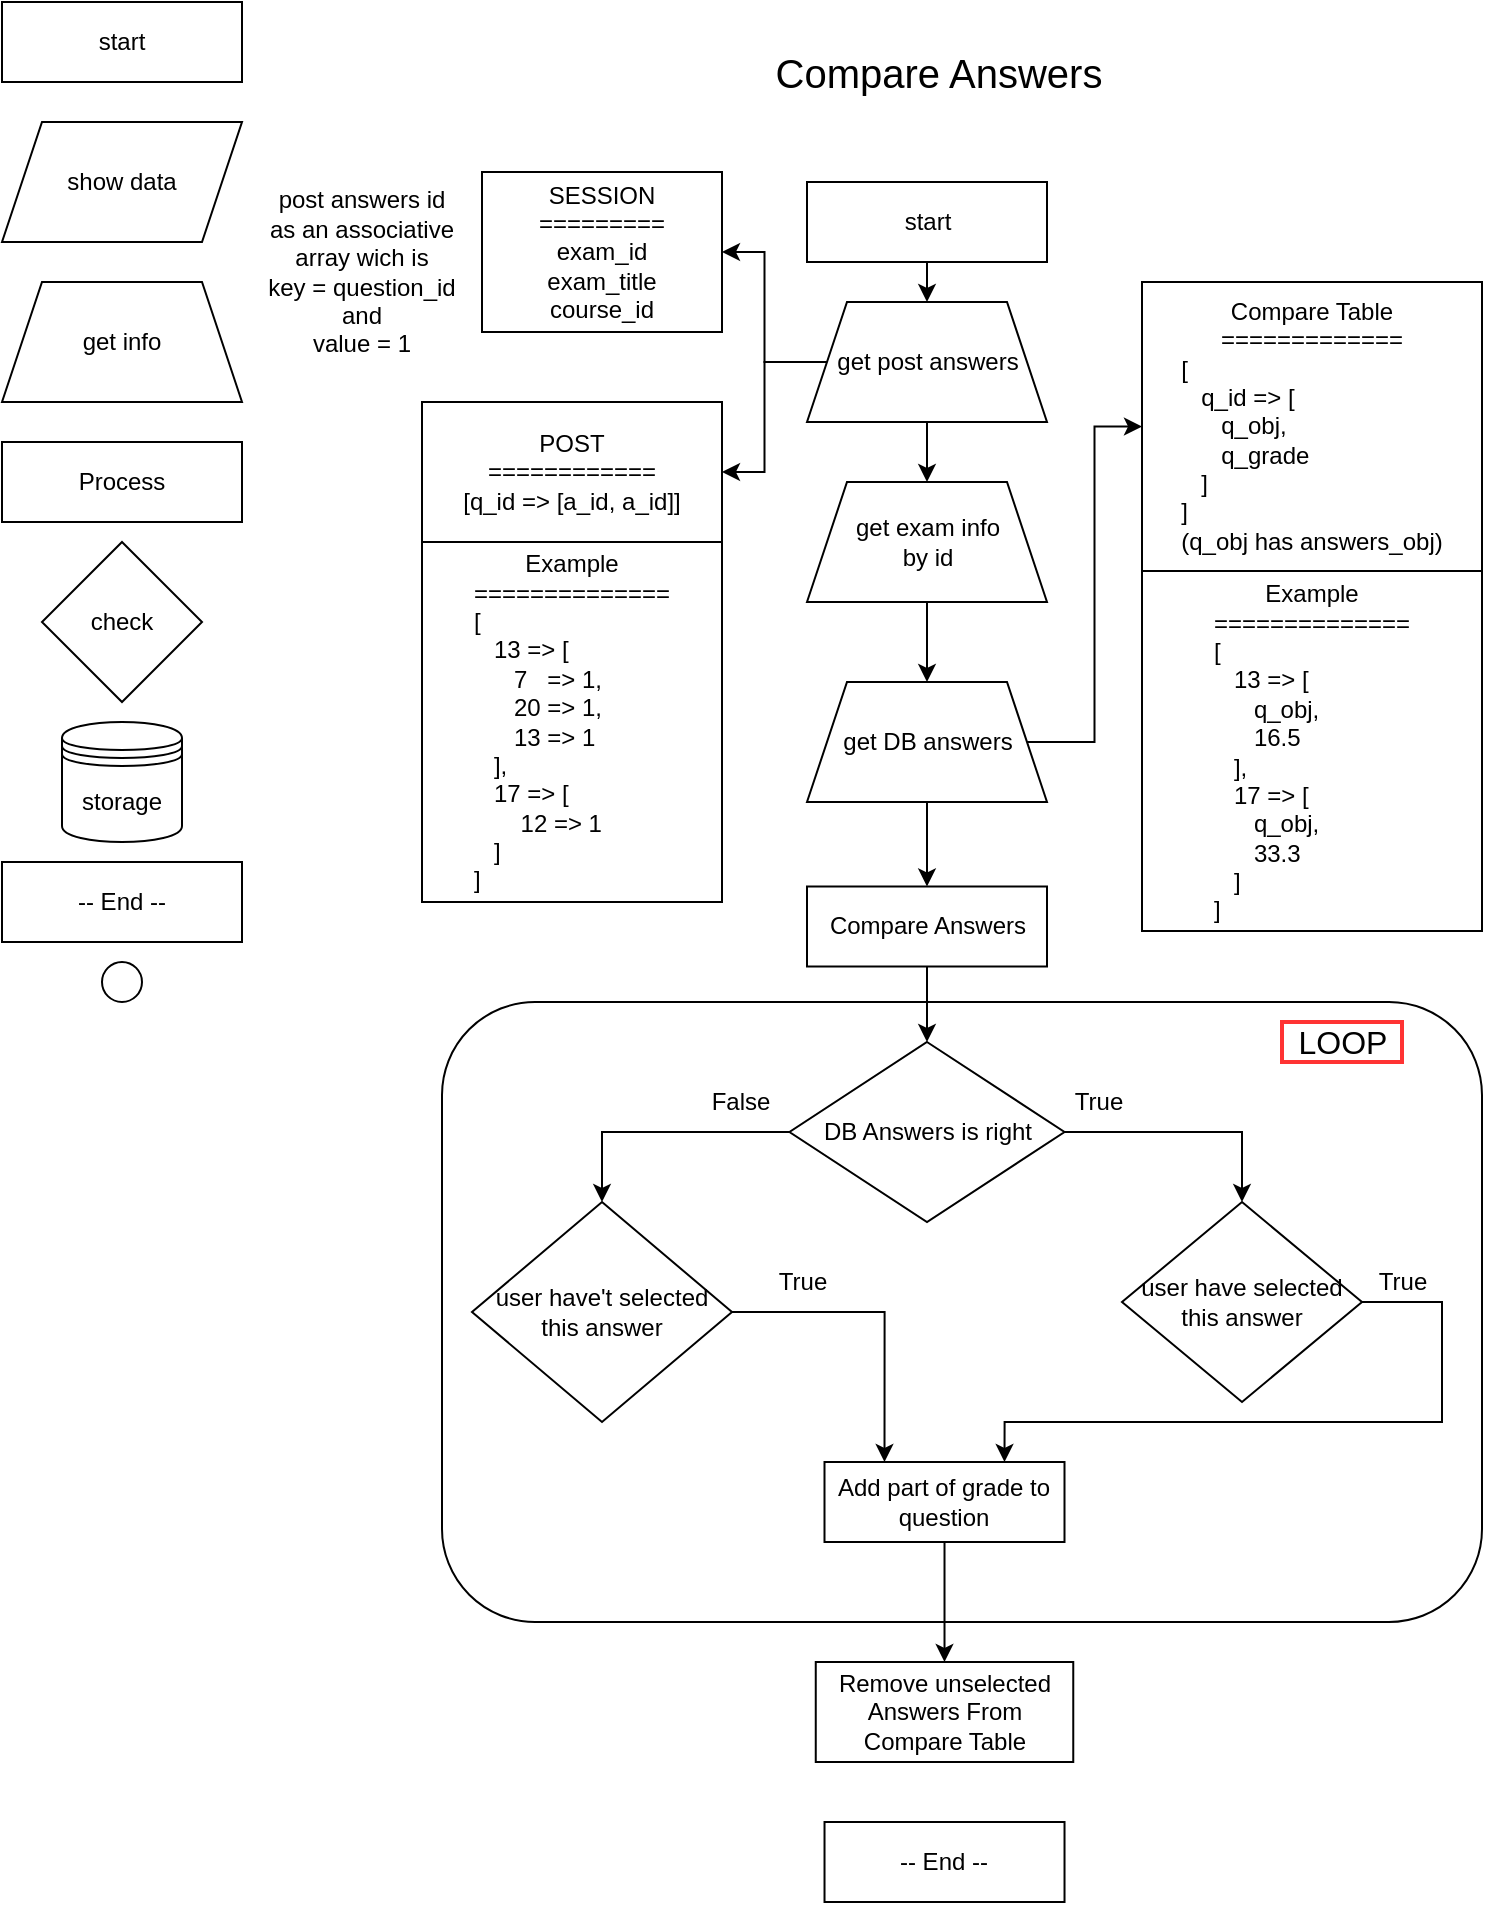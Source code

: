 <mxfile version="14.4.3" type="device" pages="2"><diagram id="WKWZgGN5HJgAfvzmFYy3" name="finish_lecture"><mxGraphModel dx="942" dy="642" grid="1" gridSize="10" guides="1" tooltips="1" connect="1" arrows="1" fold="1" page="1" pageScale="1" pageWidth="3300" pageHeight="2339" math="0" shadow="0"><root><mxCell id="znnGS3HJw2zzWlH5Ht-h-0"/><mxCell id="znnGS3HJw2zzWlH5Ht-h-1" parent="znnGS3HJw2zzWlH5Ht-h-0"/><mxCell id="MWcIAug63bUfPL7JuRaK-38" value="" style="rounded=1;whiteSpace=wrap;html=1;sketch=0;movable=0;resizable=0;rotatable=0;deletable=0;editable=0;connectable=0;" vertex="1" parent="znnGS3HJw2zzWlH5Ht-h-1"><mxGeometry x="230" y="520" width="520" height="310" as="geometry"/></mxCell><mxCell id="OUVyRHDWCVVXeoB0xYrb-0" value="start" style="whiteSpace=wrap;html=1;fontSize=12;glass=0;strokeWidth=1;shadow=0;arcSize=50;" parent="znnGS3HJw2zzWlH5Ht-h-1" vertex="1"><mxGeometry x="10" y="20" width="120" height="40" as="geometry"/></mxCell><mxCell id="OUVyRHDWCVVXeoB0xYrb-1" value="storage" style="shape=datastore;whiteSpace=wrap;html=1;" parent="znnGS3HJw2zzWlH5Ht-h-1" vertex="1"><mxGeometry x="40" y="380" width="60" height="60" as="geometry"/></mxCell><mxCell id="OUVyRHDWCVVXeoB0xYrb-2" value="-- End --" style="whiteSpace=wrap;html=1;fontSize=12;glass=0;strokeWidth=1;shadow=0;arcSize=50;" parent="znnGS3HJw2zzWlH5Ht-h-1" vertex="1"><mxGeometry x="10" y="450" width="120" height="40" as="geometry"/></mxCell><mxCell id="OUVyRHDWCVVXeoB0xYrb-3" value="get info" style="shape=trapezoid;perimeter=trapezoidPerimeter;whiteSpace=wrap;html=1;fixedSize=1;" parent="znnGS3HJw2zzWlH5Ht-h-1" vertex="1"><mxGeometry x="10" y="160" width="120" height="60" as="geometry"/></mxCell><mxCell id="OUVyRHDWCVVXeoB0xYrb-5" value="show data" style="shape=parallelogram;perimeter=parallelogramPerimeter;whiteSpace=wrap;html=1;fixedSize=1;" parent="znnGS3HJw2zzWlH5Ht-h-1" vertex="1"><mxGeometry x="10" y="80" width="120" height="60" as="geometry"/></mxCell><mxCell id="OUVyRHDWCVVXeoB0xYrb-6" value="check" style="rhombus;whiteSpace=wrap;html=1;" parent="znnGS3HJw2zzWlH5Ht-h-1" vertex="1"><mxGeometry x="30" y="290" width="80" height="80" as="geometry"/></mxCell><mxCell id="OUVyRHDWCVVXeoB0xYrb-7" value="" style="ellipse;whiteSpace=wrap;html=1;aspect=fixed;" parent="znnGS3HJw2zzWlH5Ht-h-1" vertex="1"><mxGeometry x="60" y="500" width="20" height="20" as="geometry"/></mxCell><mxCell id="ieFkUIQKcQ3XFK8DOE6F-3" style="edgeStyle=orthogonalEdgeStyle;orthogonalLoop=1;jettySize=auto;html=1;entryX=0.5;entryY=0;entryDx=0;entryDy=0;" parent="znnGS3HJw2zzWlH5Ht-h-1" source="OUVyRHDWCVVXeoB0xYrb-8" target="ieFkUIQKcQ3XFK8DOE6F-2" edge="1"><mxGeometry relative="1" as="geometry"/></mxCell><mxCell id="OUVyRHDWCVVXeoB0xYrb-8" value="start" style="whiteSpace=wrap;html=1;fontSize=12;glass=0;strokeWidth=1;shadow=0;arcSize=50;" parent="znnGS3HJw2zzWlH5Ht-h-1" vertex="1"><mxGeometry x="412.5" y="110" width="120" height="40" as="geometry"/></mxCell><mxCell id="OUVyRHDWCVVXeoB0xYrb-12" value="Process" style="whiteSpace=wrap;html=1;fontSize=12;glass=0;strokeWidth=1;shadow=0;arcSize=0;" parent="znnGS3HJw2zzWlH5Ht-h-1" vertex="1"><mxGeometry x="10" y="240" width="120" height="40" as="geometry"/></mxCell><mxCell id="OUVyRHDWCVVXeoB0xYrb-24" value="Compare Answers" style="text;html=1;strokeColor=none;fillColor=none;align=center;verticalAlign=middle;whiteSpace=wrap;fontSize=20;" parent="znnGS3HJw2zzWlH5Ht-h-1" vertex="1"><mxGeometry x="360" y="30" width="237.25" height="50" as="geometry"/></mxCell><mxCell id="MWcIAug63bUfPL7JuRaK-4" style="edgeStyle=orthogonalEdgeStyle;rounded=0;orthogonalLoop=1;jettySize=auto;html=1;entryX=1;entryY=0.5;entryDx=0;entryDy=0;" edge="1" parent="znnGS3HJw2zzWlH5Ht-h-1" source="ieFkUIQKcQ3XFK8DOE6F-2" target="MWcIAug63bUfPL7JuRaK-0"><mxGeometry relative="1" as="geometry"/></mxCell><mxCell id="MWcIAug63bUfPL7JuRaK-5" style="edgeStyle=orthogonalEdgeStyle;rounded=0;orthogonalLoop=1;jettySize=auto;html=1;entryX=1;entryY=0.5;entryDx=0;entryDy=0;" edge="1" parent="znnGS3HJw2zzWlH5Ht-h-1" source="ieFkUIQKcQ3XFK8DOE6F-2" target="MWcIAug63bUfPL7JuRaK-1"><mxGeometry relative="1" as="geometry"/></mxCell><mxCell id="MWcIAug63bUfPL7JuRaK-17" style="edgeStyle=orthogonalEdgeStyle;rounded=0;orthogonalLoop=1;jettySize=auto;html=1;entryX=0.5;entryY=0;entryDx=0;entryDy=0;" edge="1" parent="znnGS3HJw2zzWlH5Ht-h-1" source="ieFkUIQKcQ3XFK8DOE6F-2" target="MWcIAug63bUfPL7JuRaK-16"><mxGeometry relative="1" as="geometry"/></mxCell><mxCell id="ieFkUIQKcQ3XFK8DOE6F-2" value="get post answers" style="shape=trapezoid;perimeter=trapezoidPerimeter;whiteSpace=wrap;html=1;fixedSize=1;" parent="znnGS3HJw2zzWlH5Ht-h-1" vertex="1"><mxGeometry x="412.5" y="170" width="120" height="60" as="geometry"/></mxCell><mxCell id="ieFkUIQKcQ3XFK8DOE6F-4" value="post answers id&lt;br&gt;as an associative array wich is&lt;br&gt;key = question_id&lt;br&gt;and&lt;br&gt;value = 1" style="text;html=1;strokeColor=none;fillColor=none;align=center;verticalAlign=middle;whiteSpace=wrap;" parent="znnGS3HJw2zzWlH5Ht-h-1" vertex="1"><mxGeometry x="130" y="110" width="120" height="90" as="geometry"/></mxCell><mxCell id="MWcIAug63bUfPL7JuRaK-0" value="SESSION&lt;br&gt;=========&lt;br&gt;exam_id&lt;br&gt;exam_title&lt;br&gt;course_id" style="whiteSpace=wrap;html=1;fontSize=12;glass=0;strokeWidth=1;shadow=0;arcSize=0;" vertex="1" parent="znnGS3HJw2zzWlH5Ht-h-1"><mxGeometry x="250" y="105" width="120" height="80" as="geometry"/></mxCell><mxCell id="MWcIAug63bUfPL7JuRaK-3" value="" style="group" vertex="1" connectable="0" parent="znnGS3HJw2zzWlH5Ht-h-1"><mxGeometry x="220" y="220" width="150" height="250" as="geometry"/></mxCell><mxCell id="MWcIAug63bUfPL7JuRaK-1" value="POST&lt;br&gt;============&lt;br&gt;[q_id =&amp;gt; [a_id, a_id]]" style="whiteSpace=wrap;html=1;fontSize=12;glass=0;strokeWidth=1;shadow=0;arcSize=0;sketch=0;" vertex="1" parent="MWcIAug63bUfPL7JuRaK-3"><mxGeometry width="150" height="70" as="geometry"/></mxCell><mxCell id="MWcIAug63bUfPL7JuRaK-2" value="Example&lt;br&gt;==============&lt;br&gt;&lt;div style=&quot;text-align: left&quot;&gt;&lt;span&gt;[&lt;/span&gt;&lt;/div&gt;&lt;div style=&quot;text-align: left&quot;&gt;&amp;nbsp; &amp;nbsp;13 =&amp;gt; [&lt;/div&gt;&lt;div style=&quot;text-align: left&quot;&gt;&amp;nbsp; &amp;nbsp; &amp;nbsp; 7&amp;nbsp; &amp;nbsp;=&amp;gt; 1,&lt;/div&gt;&lt;div style=&quot;text-align: left&quot;&gt;&amp;nbsp; &amp;nbsp; &amp;nbsp; 20 =&amp;gt; 1,&lt;/div&gt;&lt;div style=&quot;text-align: left&quot;&gt;&amp;nbsp; &amp;nbsp; &amp;nbsp; 13 =&amp;gt; 1&lt;/div&gt;&lt;div style=&quot;text-align: left&quot;&gt;&amp;nbsp; &amp;nbsp;],&lt;br&gt;&lt;/div&gt;&lt;div style=&quot;text-align: left&quot;&gt;&amp;nbsp; &amp;nbsp;17 =&amp;gt; [&lt;/div&gt;&lt;div style=&quot;text-align: left&quot;&gt;&amp;nbsp; &amp;nbsp; &amp;nbsp; &amp;nbsp;12 =&amp;gt; 1&lt;/div&gt;&lt;div style=&quot;text-align: left&quot;&gt;&amp;nbsp; &amp;nbsp;]&lt;/div&gt;&lt;div style=&quot;text-align: left&quot;&gt;&lt;span&gt;]&lt;/span&gt;&lt;/div&gt;" style="whiteSpace=wrap;html=1;fontSize=12;glass=0;strokeWidth=1;shadow=0;arcSize=0;sketch=0;" vertex="1" parent="MWcIAug63bUfPL7JuRaK-3"><mxGeometry y="70" width="150" height="180" as="geometry"/></mxCell><mxCell id="MWcIAug63bUfPL7JuRaK-9" style="edgeStyle=orthogonalEdgeStyle;rounded=0;orthogonalLoop=1;jettySize=auto;html=1;entryX=0;entryY=0.5;entryDx=0;entryDy=0;" edge="1" parent="znnGS3HJw2zzWlH5Ht-h-1" source="MWcIAug63bUfPL7JuRaK-6" target="MWcIAug63bUfPL7JuRaK-8"><mxGeometry relative="1" as="geometry"/></mxCell><mxCell id="MWcIAug63bUfPL7JuRaK-15" style="edgeStyle=orthogonalEdgeStyle;rounded=0;orthogonalLoop=1;jettySize=auto;html=1;entryX=0.5;entryY=0;entryDx=0;entryDy=0;" edge="1" parent="znnGS3HJw2zzWlH5Ht-h-1" source="MWcIAug63bUfPL7JuRaK-6" target="MWcIAug63bUfPL7JuRaK-10"><mxGeometry relative="1" as="geometry"/></mxCell><mxCell id="MWcIAug63bUfPL7JuRaK-6" value="get DB answers" style="shape=trapezoid;perimeter=trapezoidPerimeter;whiteSpace=wrap;html=1;fixedSize=1;" vertex="1" parent="znnGS3HJw2zzWlH5Ht-h-1"><mxGeometry x="412.5" y="360" width="120" height="60" as="geometry"/></mxCell><mxCell id="MWcIAug63bUfPL7JuRaK-20" style="edgeStyle=orthogonalEdgeStyle;rounded=0;orthogonalLoop=1;jettySize=auto;html=1;entryX=0.5;entryY=0;entryDx=0;entryDy=0;" edge="1" parent="znnGS3HJw2zzWlH5Ht-h-1" source="MWcIAug63bUfPL7JuRaK-10" target="MWcIAug63bUfPL7JuRaK-19"><mxGeometry relative="1" as="geometry"/></mxCell><mxCell id="MWcIAug63bUfPL7JuRaK-10" value="Compare Answers" style="whiteSpace=wrap;html=1;fontSize=12;glass=0;strokeWidth=1;shadow=0;arcSize=0;" vertex="1" parent="znnGS3HJw2zzWlH5Ht-h-1"><mxGeometry x="412.5" y="462.25" width="120" height="40" as="geometry"/></mxCell><mxCell id="MWcIAug63bUfPL7JuRaK-13" value="" style="group" vertex="1" connectable="0" parent="znnGS3HJw2zzWlH5Ht-h-1"><mxGeometry x="580" y="160" width="170" height="324.5" as="geometry"/></mxCell><mxCell id="MWcIAug63bUfPL7JuRaK-8" value="Compare Table&lt;br&gt;=============&lt;br&gt;&lt;div style=&quot;text-align: left&quot;&gt;&lt;span&gt;[&lt;/span&gt;&lt;/div&gt;&lt;div style=&quot;text-align: left&quot;&gt;&lt;span&gt;&amp;nbsp; &amp;nbsp;q_id =&amp;gt; [&lt;/span&gt;&lt;/div&gt;&lt;div style=&quot;text-align: left&quot;&gt;&lt;span&gt;&amp;nbsp; &amp;nbsp; &amp;nbsp; q_obj,&lt;/span&gt;&lt;/div&gt;&lt;div style=&quot;text-align: left&quot;&gt;&lt;span&gt;&amp;nbsp; &amp;nbsp; &amp;nbsp; q_grade&lt;/span&gt;&lt;/div&gt;&lt;div style=&quot;text-align: left&quot;&gt;&lt;span&gt;&amp;nbsp; &amp;nbsp;]&lt;/span&gt;&lt;/div&gt;&lt;div style=&quot;text-align: left&quot;&gt;&lt;span&gt;]&lt;/span&gt;&lt;/div&gt;&lt;div style=&quot;text-align: left&quot;&gt;&lt;span&gt;(q_obj has answers_obj)&lt;/span&gt;&lt;/div&gt;" style="whiteSpace=wrap;html=1;fontSize=12;glass=0;strokeWidth=1;shadow=0;arcSize=0;" vertex="1" parent="MWcIAug63bUfPL7JuRaK-13"><mxGeometry width="170" height="144.5" as="geometry"/></mxCell><mxCell id="MWcIAug63bUfPL7JuRaK-12" value="Example&lt;br&gt;==============&lt;br&gt;&lt;div style=&quot;text-align: left&quot;&gt;&lt;span&gt;[&lt;/span&gt;&lt;/div&gt;&lt;div style=&quot;text-align: left&quot;&gt;&amp;nbsp; &amp;nbsp;13 =&amp;gt; [&lt;/div&gt;&lt;div style=&quot;text-align: left&quot;&gt;&amp;nbsp; &amp;nbsp; &amp;nbsp; q_obj,&lt;/div&gt;&lt;div style=&quot;text-align: left&quot;&gt;&amp;nbsp; &amp;nbsp; &amp;nbsp; 16.5&lt;/div&gt;&lt;div style=&quot;text-align: left&quot;&gt;&amp;nbsp; &amp;nbsp;],&lt;br&gt;&lt;/div&gt;&lt;div style=&quot;text-align: left&quot;&gt;&amp;nbsp; &amp;nbsp;17 =&amp;gt; [&lt;/div&gt;&lt;div style=&quot;text-align: left&quot;&gt;&amp;nbsp; &amp;nbsp; &amp;nbsp; q_obj,&lt;/div&gt;&lt;div style=&quot;text-align: left&quot;&gt;&amp;nbsp; &amp;nbsp; &amp;nbsp; 33.3&lt;/div&gt;&lt;div style=&quot;text-align: left&quot;&gt;&amp;nbsp; &amp;nbsp;]&lt;/div&gt;&lt;div style=&quot;text-align: left&quot;&gt;&lt;span&gt;]&lt;/span&gt;&lt;/div&gt;" style="whiteSpace=wrap;html=1;fontSize=12;glass=0;strokeWidth=1;shadow=0;arcSize=0;sketch=0;" vertex="1" parent="MWcIAug63bUfPL7JuRaK-13"><mxGeometry y="144.5" width="170" height="180" as="geometry"/></mxCell><mxCell id="MWcIAug63bUfPL7JuRaK-18" style="edgeStyle=orthogonalEdgeStyle;rounded=0;orthogonalLoop=1;jettySize=auto;html=1;entryX=0.5;entryY=0;entryDx=0;entryDy=0;" edge="1" parent="znnGS3HJw2zzWlH5Ht-h-1" source="MWcIAug63bUfPL7JuRaK-16" target="MWcIAug63bUfPL7JuRaK-6"><mxGeometry relative="1" as="geometry"/></mxCell><mxCell id="MWcIAug63bUfPL7JuRaK-16" value="get exam info&lt;br&gt;by id" style="shape=trapezoid;perimeter=trapezoidPerimeter;whiteSpace=wrap;html=1;fixedSize=1;" vertex="1" parent="znnGS3HJw2zzWlH5Ht-h-1"><mxGeometry x="412.5" y="260" width="120" height="60" as="geometry"/></mxCell><mxCell id="MWcIAug63bUfPL7JuRaK-25" style="edgeStyle=orthogonalEdgeStyle;rounded=0;orthogonalLoop=1;jettySize=auto;html=1;entryX=0.5;entryY=0;entryDx=0;entryDy=0;" edge="1" parent="znnGS3HJw2zzWlH5Ht-h-1" source="MWcIAug63bUfPL7JuRaK-19" target="MWcIAug63bUfPL7JuRaK-23"><mxGeometry relative="1" as="geometry"><Array as="points"><mxPoint x="630" y="585"/></Array></mxGeometry></mxCell><mxCell id="MWcIAug63bUfPL7JuRaK-26" style="edgeStyle=orthogonalEdgeStyle;rounded=0;orthogonalLoop=1;jettySize=auto;html=1;entryX=0.5;entryY=0;entryDx=0;entryDy=0;" edge="1" parent="znnGS3HJw2zzWlH5Ht-h-1" source="MWcIAug63bUfPL7JuRaK-19" target="MWcIAug63bUfPL7JuRaK-24"><mxGeometry relative="1" as="geometry"/></mxCell><mxCell id="MWcIAug63bUfPL7JuRaK-19" value="DB Answers is right" style="rhombus;whiteSpace=wrap;html=1;" vertex="1" parent="znnGS3HJw2zzWlH5Ht-h-1"><mxGeometry x="403.75" y="540" width="137.5" height="90" as="geometry"/></mxCell><mxCell id="MWcIAug63bUfPL7JuRaK-34" style="edgeStyle=orthogonalEdgeStyle;rounded=0;orthogonalLoop=1;jettySize=auto;html=1;entryX=0.75;entryY=0;entryDx=0;entryDy=0;exitX=1;exitY=0.5;exitDx=0;exitDy=0;" edge="1" parent="znnGS3HJw2zzWlH5Ht-h-1" source="MWcIAug63bUfPL7JuRaK-23" target="MWcIAug63bUfPL7JuRaK-31"><mxGeometry relative="1" as="geometry"><Array as="points"><mxPoint x="730" y="670"/><mxPoint x="730" y="730"/><mxPoint x="511" y="730"/></Array></mxGeometry></mxCell><mxCell id="MWcIAug63bUfPL7JuRaK-23" value="user have selected this answer" style="rhombus;whiteSpace=wrap;html=1;" vertex="1" parent="znnGS3HJw2zzWlH5Ht-h-1"><mxGeometry x="570" y="620" width="120" height="100" as="geometry"/></mxCell><mxCell id="MWcIAug63bUfPL7JuRaK-32" style="edgeStyle=orthogonalEdgeStyle;rounded=0;orthogonalLoop=1;jettySize=auto;html=1;entryX=0.25;entryY=0;entryDx=0;entryDy=0;" edge="1" parent="znnGS3HJw2zzWlH5Ht-h-1" source="MWcIAug63bUfPL7JuRaK-24" target="MWcIAug63bUfPL7JuRaK-31"><mxGeometry relative="1" as="geometry"/></mxCell><mxCell id="MWcIAug63bUfPL7JuRaK-24" value="user have't selected this answer" style="rhombus;whiteSpace=wrap;html=1;" vertex="1" parent="znnGS3HJw2zzWlH5Ht-h-1"><mxGeometry x="245" y="620" width="130" height="110" as="geometry"/></mxCell><mxCell id="MWcIAug63bUfPL7JuRaK-27" value="False" style="text;html=1;align=center;verticalAlign=middle;resizable=0;points=[];autosize=1;" vertex="1" parent="znnGS3HJw2zzWlH5Ht-h-1"><mxGeometry x="353.75" y="560" width="50" height="20" as="geometry"/></mxCell><mxCell id="MWcIAug63bUfPL7JuRaK-28" value="True" style="text;html=1;align=center;verticalAlign=middle;resizable=0;points=[];autosize=1;" vertex="1" parent="znnGS3HJw2zzWlH5Ht-h-1"><mxGeometry x="537.5" y="560" width="40" height="20" as="geometry"/></mxCell><mxCell id="MWcIAug63bUfPL7JuRaK-40" style="edgeStyle=orthogonalEdgeStyle;rounded=0;orthogonalLoop=1;jettySize=auto;html=1;entryX=0.5;entryY=0;entryDx=0;entryDy=0;" edge="1" parent="znnGS3HJw2zzWlH5Ht-h-1" source="MWcIAug63bUfPL7JuRaK-31" target="MWcIAug63bUfPL7JuRaK-41"><mxGeometry relative="1" as="geometry"><mxPoint x="481" y="860" as="targetPoint"/></mxGeometry></mxCell><mxCell id="MWcIAug63bUfPL7JuRaK-31" value="Add&amp;nbsp;part of grade to question" style="whiteSpace=wrap;html=1;fontSize=12;glass=0;strokeWidth=1;shadow=0;arcSize=0;" vertex="1" parent="znnGS3HJw2zzWlH5Ht-h-1"><mxGeometry x="421.25" y="750" width="120" height="40" as="geometry"/></mxCell><mxCell id="MWcIAug63bUfPL7JuRaK-33" value="True" style="text;html=1;align=center;verticalAlign=middle;resizable=0;points=[];autosize=1;" vertex="1" parent="znnGS3HJw2zzWlH5Ht-h-1"><mxGeometry x="390" y="650" width="40" height="20" as="geometry"/></mxCell><mxCell id="MWcIAug63bUfPL7JuRaK-35" value="True" style="text;html=1;align=center;verticalAlign=middle;resizable=0;points=[];autosize=1;" vertex="1" parent="znnGS3HJw2zzWlH5Ht-h-1"><mxGeometry x="690" y="650" width="40" height="20" as="geometry"/></mxCell><mxCell id="MWcIAug63bUfPL7JuRaK-39" value="&lt;font style=&quot;font-size: 16px&quot;&gt;LOOP&lt;/font&gt;" style="text;html=1;align=center;verticalAlign=middle;resizable=0;points=[];autosize=1;perimeterSpacing=0;strokeColor=#FF3333;strokeWidth=2;movable=1;rotatable=1;deletable=1;editable=1;connectable=1;" vertex="1" parent="znnGS3HJw2zzWlH5Ht-h-1"><mxGeometry x="650" y="530" width="60" height="20" as="geometry"/></mxCell><mxCell id="MWcIAug63bUfPL7JuRaK-41" value="Remove unselected Answers From Compare Table" style="whiteSpace=wrap;html=1;fontSize=12;glass=0;strokeWidth=1;shadow=0;arcSize=0;" vertex="1" parent="znnGS3HJw2zzWlH5Ht-h-1"><mxGeometry x="416.88" y="850" width="128.75" height="50" as="geometry"/></mxCell><mxCell id="MWcIAug63bUfPL7JuRaK-42" value="-- End --" style="whiteSpace=wrap;html=1;fontSize=12;glass=0;strokeWidth=1;shadow=0;arcSize=50;" vertex="1" parent="znnGS3HJw2zzWlH5Ht-h-1"><mxGeometry x="421.26" y="930" width="120" height="40" as="geometry"/></mxCell></root></mxGraphModel></diagram><diagram id="VmTpY1mqBB9ZWTB71dvp" name="show avalible items"><mxGraphModel dx="905" dy="511" grid="1" gridSize="10" guides="1" tooltips="1" connect="1" arrows="1" fold="1" page="1" pageScale="1" pageWidth="827" pageHeight="1169" math="0" shadow="0"><root><mxCell id="Ijd6_OvJ96WcW7QJrn1v-0"/><mxCell id="Ijd6_OvJ96WcW7QJrn1v-1" parent="Ijd6_OvJ96WcW7QJrn1v-0"/><mxCell id="x2901aAcUZE_mpp2Rllj-0" value="start" style="whiteSpace=wrap;html=1;fontSize=12;glass=0;strokeWidth=1;shadow=0;arcSize=50;" vertex="1" parent="Ijd6_OvJ96WcW7QJrn1v-1"><mxGeometry x="10" y="20" width="120" height="40" as="geometry"/></mxCell><mxCell id="x2901aAcUZE_mpp2Rllj-1" value="storage" style="shape=datastore;whiteSpace=wrap;html=1;" vertex="1" parent="Ijd6_OvJ96WcW7QJrn1v-1"><mxGeometry x="40" y="380" width="60" height="60" as="geometry"/></mxCell><mxCell id="x2901aAcUZE_mpp2Rllj-2" value="-- End --" style="whiteSpace=wrap;html=1;fontSize=12;glass=0;strokeWidth=1;shadow=0;arcSize=50;" vertex="1" parent="Ijd6_OvJ96WcW7QJrn1v-1"><mxGeometry x="10" y="450" width="120" height="40" as="geometry"/></mxCell><mxCell id="x2901aAcUZE_mpp2Rllj-3" value="get info" style="shape=trapezoid;perimeter=trapezoidPerimeter;whiteSpace=wrap;html=1;fixedSize=1;" vertex="1" parent="Ijd6_OvJ96WcW7QJrn1v-1"><mxGeometry x="10" y="160" width="120" height="60" as="geometry"/></mxCell><mxCell id="x2901aAcUZE_mpp2Rllj-4" value="show data" style="shape=parallelogram;perimeter=parallelogramPerimeter;whiteSpace=wrap;html=1;fixedSize=1;" vertex="1" parent="Ijd6_OvJ96WcW7QJrn1v-1"><mxGeometry x="10" y="80" width="120" height="60" as="geometry"/></mxCell><mxCell id="x2901aAcUZE_mpp2Rllj-5" value="check" style="rhombus;whiteSpace=wrap;html=1;" vertex="1" parent="Ijd6_OvJ96WcW7QJrn1v-1"><mxGeometry x="30" y="290" width="80" height="80" as="geometry"/></mxCell><mxCell id="x2901aAcUZE_mpp2Rllj-6" value="" style="ellipse;whiteSpace=wrap;html=1;aspect=fixed;" vertex="1" parent="Ijd6_OvJ96WcW7QJrn1v-1"><mxGeometry x="60" y="500" width="20" height="20" as="geometry"/></mxCell><mxCell id="x2901aAcUZE_mpp2Rllj-7" value="Process" style="whiteSpace=wrap;html=1;fontSize=12;glass=0;strokeWidth=1;shadow=0;arcSize=0;" vertex="1" parent="Ijd6_OvJ96WcW7QJrn1v-1"><mxGeometry x="10" y="240" width="120" height="40" as="geometry"/></mxCell><mxCell id="B3hN3r8I6UXqYh4Q961x-0" value="start" style="whiteSpace=wrap;html=1;fontSize=12;glass=0;strokeWidth=1;shadow=0;arcSize=50;" vertex="1" parent="Ijd6_OvJ96WcW7QJrn1v-1"><mxGeometry x="378" y="110" width="120" height="40" as="geometry"/></mxCell><mxCell id="B3hN3r8I6UXqYh4Q961x-1" value="show avalible items" style="text;html=1;strokeColor=none;fillColor=none;align=center;verticalAlign=middle;whiteSpace=wrap;rounded=0;strokeWidth=1;fontSize=32;" vertex="1" parent="Ijd6_OvJ96WcW7QJrn1v-1"><mxGeometry x="270" y="20" width="336" height="60" as="geometry"/></mxCell></root></mxGraphModel></diagram></mxfile>